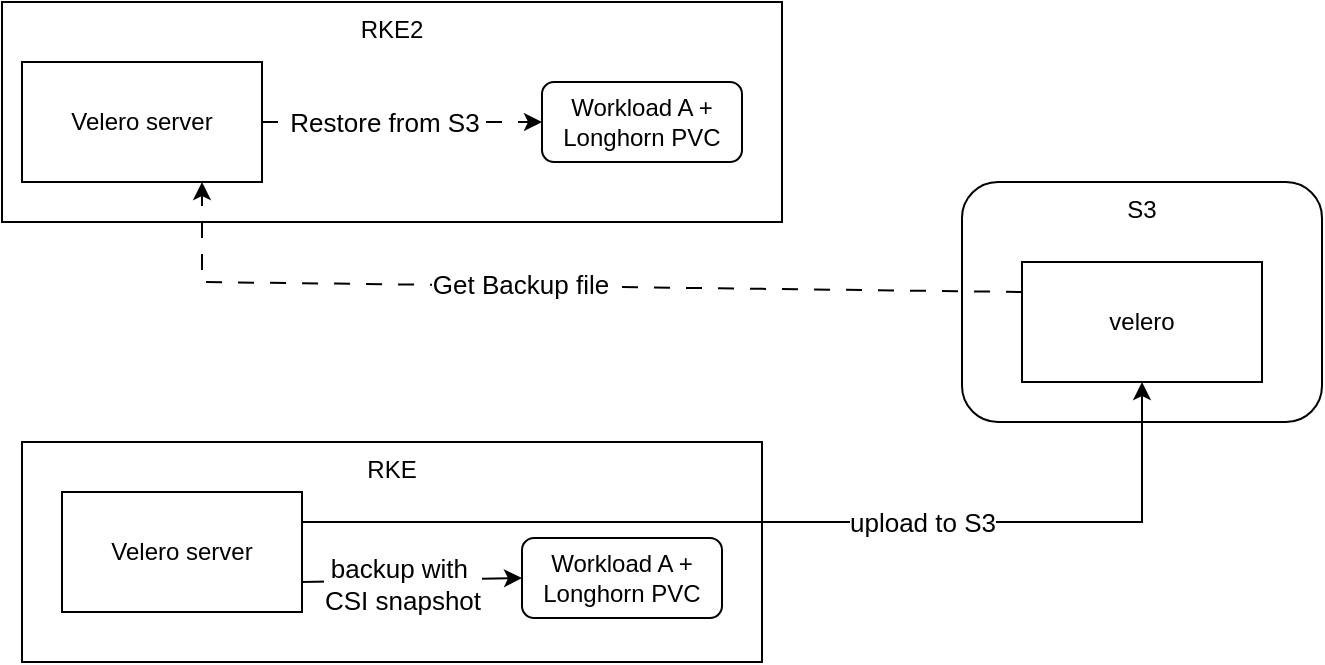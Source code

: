 <mxfile version="24.7.8">
  <diagram name="第 1 页" id="11_y3HcGp97wvjAQtWAv">
    <mxGraphModel dx="1434" dy="802" grid="1" gridSize="10" guides="1" tooltips="1" connect="1" arrows="1" fold="1" page="1" pageScale="1" pageWidth="827" pageHeight="1169" math="0" shadow="0">
      <root>
        <mxCell id="0" />
        <mxCell id="1" parent="0" />
        <mxCell id="YhDbZ6NQo_gSV78-wYTo-1" value="RKE" style="rounded=0;whiteSpace=wrap;html=1;verticalAlign=top;" vertex="1" parent="1">
          <mxGeometry x="90" y="380" width="370" height="110" as="geometry" />
        </mxCell>
        <mxCell id="YhDbZ6NQo_gSV78-wYTo-2" value="RKE2" style="rounded=0;whiteSpace=wrap;html=1;verticalAlign=top;" vertex="1" parent="1">
          <mxGeometry x="80" y="160" width="390" height="110" as="geometry" />
        </mxCell>
        <mxCell id="YhDbZ6NQo_gSV78-wYTo-4" value="S3" style="rounded=1;whiteSpace=wrap;html=1;verticalAlign=top;" vertex="1" parent="1">
          <mxGeometry x="560" y="250" width="180" height="120" as="geometry" />
        </mxCell>
        <mxCell id="YhDbZ6NQo_gSV78-wYTo-8" value="velero" style="rounded=0;whiteSpace=wrap;html=1;" vertex="1" parent="1">
          <mxGeometry x="590" y="290" width="120" height="60" as="geometry" />
        </mxCell>
        <mxCell id="YhDbZ6NQo_gSV78-wYTo-10" value="Velero server" style="rounded=0;whiteSpace=wrap;html=1;" vertex="1" parent="1">
          <mxGeometry x="110" y="405" width="120" height="60" as="geometry" />
        </mxCell>
        <mxCell id="YhDbZ6NQo_gSV78-wYTo-11" value="Workload A + Longhorn PVC" style="rounded=1;whiteSpace=wrap;html=1;" vertex="1" parent="1">
          <mxGeometry x="340" y="428" width="100" height="40" as="geometry" />
        </mxCell>
        <mxCell id="YhDbZ6NQo_gSV78-wYTo-12" value="Workload A + Longhorn PVC" style="rounded=1;whiteSpace=wrap;html=1;" vertex="1" parent="1">
          <mxGeometry x="350" y="200" width="100" height="40" as="geometry" />
        </mxCell>
        <mxCell id="YhDbZ6NQo_gSV78-wYTo-13" value="" style="endArrow=classic;html=1;rounded=0;exitX=1;exitY=0.75;exitDx=0;exitDy=0;entryX=0;entryY=0.5;entryDx=0;entryDy=0;" edge="1" parent="1" source="YhDbZ6NQo_gSV78-wYTo-10" target="YhDbZ6NQo_gSV78-wYTo-11">
          <mxGeometry width="50" height="50" relative="1" as="geometry">
            <mxPoint x="200" y="450" as="sourcePoint" />
            <mxPoint x="250" y="400" as="targetPoint" />
          </mxGeometry>
        </mxCell>
        <mxCell id="YhDbZ6NQo_gSV78-wYTo-18" value="backup with&amp;nbsp;&lt;div&gt;CSI snapshot&lt;/div&gt;" style="edgeLabel;html=1;align=center;verticalAlign=middle;resizable=0;points=[];fontSize=13;" vertex="1" connectable="0" parent="YhDbZ6NQo_gSV78-wYTo-13">
          <mxGeometry x="-0.218" y="-1" relative="1" as="geometry">
            <mxPoint x="7" y="1" as="offset" />
          </mxGeometry>
        </mxCell>
        <mxCell id="YhDbZ6NQo_gSV78-wYTo-14" value="" style="endArrow=classic;html=1;rounded=0;exitX=1;exitY=0.25;exitDx=0;exitDy=0;entryX=0.5;entryY=1;entryDx=0;entryDy=0;" edge="1" parent="1" source="YhDbZ6NQo_gSV78-wYTo-10" target="YhDbZ6NQo_gSV78-wYTo-8">
          <mxGeometry width="50" height="50" relative="1" as="geometry">
            <mxPoint x="330" y="360" as="sourcePoint" />
            <mxPoint x="380" y="310" as="targetPoint" />
            <Array as="points">
              <mxPoint x="650" y="420" />
            </Array>
          </mxGeometry>
        </mxCell>
        <mxCell id="YhDbZ6NQo_gSV78-wYTo-15" value="upload to S3" style="edgeLabel;html=1;align=center;verticalAlign=middle;resizable=0;points=[];fontSize=13;" vertex="1" connectable="0" parent="YhDbZ6NQo_gSV78-wYTo-14">
          <mxGeometry x="0.169" relative="1" as="geometry">
            <mxPoint x="23" as="offset" />
          </mxGeometry>
        </mxCell>
        <mxCell id="YhDbZ6NQo_gSV78-wYTo-17" value="" style="endArrow=classic;html=1;rounded=0;exitX=1;exitY=0.5;exitDx=0;exitDy=0;entryX=0;entryY=0.5;entryDx=0;entryDy=0;dashed=1;dashPattern=8 8;" edge="1" parent="1" source="YhDbZ6NQo_gSV78-wYTo-25" target="YhDbZ6NQo_gSV78-wYTo-12">
          <mxGeometry width="50" height="50" relative="1" as="geometry">
            <mxPoint x="340" y="350" as="sourcePoint" />
            <mxPoint x="390" y="300" as="targetPoint" />
          </mxGeometry>
        </mxCell>
        <mxCell id="YhDbZ6NQo_gSV78-wYTo-20" value="Restore from S3" style="edgeLabel;html=1;align=center;verticalAlign=middle;resizable=0;points=[];fontSize=13;" vertex="1" connectable="0" parent="YhDbZ6NQo_gSV78-wYTo-17">
          <mxGeometry x="0.096" y="-3" relative="1" as="geometry">
            <mxPoint x="-16" y="-3" as="offset" />
          </mxGeometry>
        </mxCell>
        <mxCell id="YhDbZ6NQo_gSV78-wYTo-23" value="" style="endArrow=classic;html=1;rounded=0;exitX=0;exitY=0.25;exitDx=0;exitDy=0;entryX=0.75;entryY=1;entryDx=0;entryDy=0;dashed=1;dashPattern=8 8;" edge="1" parent="1" source="YhDbZ6NQo_gSV78-wYTo-8" target="YhDbZ6NQo_gSV78-wYTo-25">
          <mxGeometry width="50" height="50" relative="1" as="geometry">
            <mxPoint x="530" y="210" as="sourcePoint" />
            <mxPoint x="580" y="160" as="targetPoint" />
            <Array as="points">
              <mxPoint x="180" y="300" />
            </Array>
          </mxGeometry>
        </mxCell>
        <mxCell id="YhDbZ6NQo_gSV78-wYTo-24" value="Get Backup file" style="edgeLabel;html=1;align=center;verticalAlign=middle;resizable=0;points=[];fontSize=13;" vertex="1" connectable="0" parent="YhDbZ6NQo_gSV78-wYTo-23">
          <mxGeometry x="0.315" y="-1" relative="1" as="geometry">
            <mxPoint x="51" as="offset" />
          </mxGeometry>
        </mxCell>
        <mxCell id="YhDbZ6NQo_gSV78-wYTo-25" value="Velero server" style="rounded=0;whiteSpace=wrap;html=1;" vertex="1" parent="1">
          <mxGeometry x="90" y="190" width="120" height="60" as="geometry" />
        </mxCell>
      </root>
    </mxGraphModel>
  </diagram>
</mxfile>
